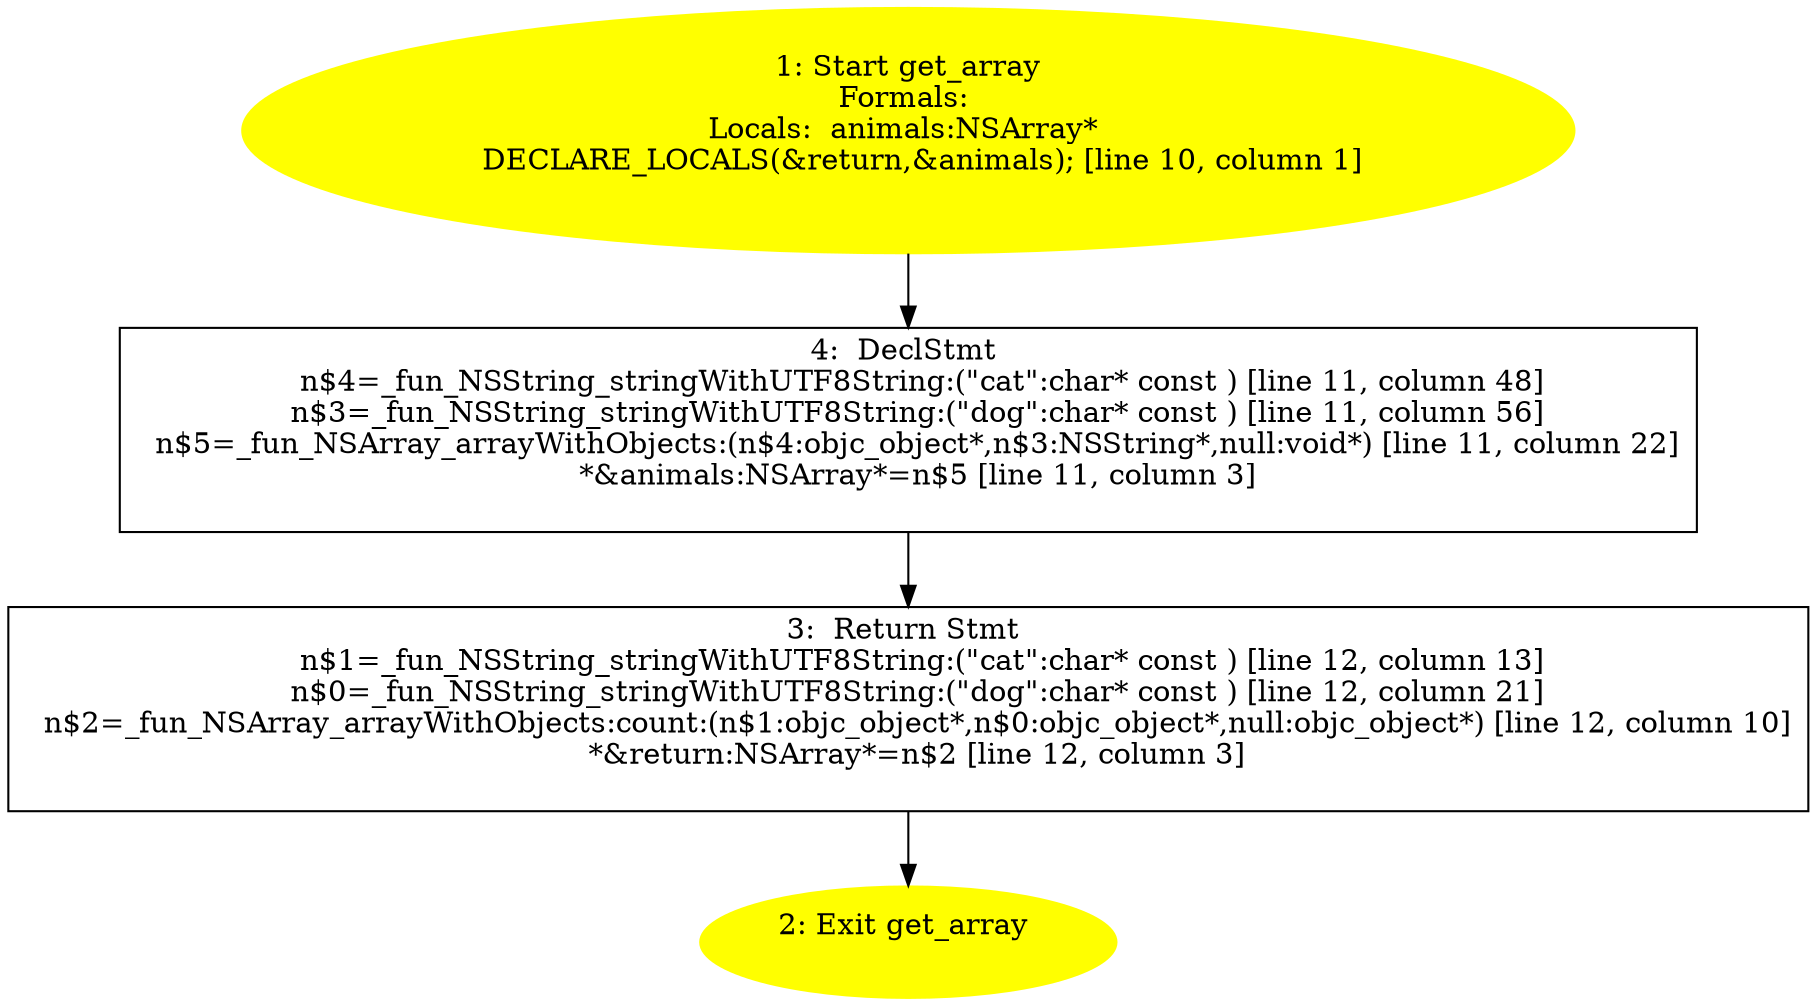 /* @generated */
digraph cfg {
"get_array.bca6b16c85e5b8ba530f380271b2ec79_1" [label="1: Start get_array\nFormals: \nLocals:  animals:NSArray* \n   DECLARE_LOCALS(&return,&animals); [line 10, column 1]\n " color=yellow style=filled]
	

	 "get_array.bca6b16c85e5b8ba530f380271b2ec79_1" -> "get_array.bca6b16c85e5b8ba530f380271b2ec79_4" ;
"get_array.bca6b16c85e5b8ba530f380271b2ec79_2" [label="2: Exit get_array \n  " color=yellow style=filled]
	

"get_array.bca6b16c85e5b8ba530f380271b2ec79_3" [label="3:  Return Stmt \n   n$1=_fun_NSString_stringWithUTF8String:(\"cat\":char* const ) [line 12, column 13]\n  n$0=_fun_NSString_stringWithUTF8String:(\"dog\":char* const ) [line 12, column 21]\n  n$2=_fun_NSArray_arrayWithObjects:count:(n$1:objc_object*,n$0:objc_object*,null:objc_object*) [line 12, column 10]\n  *&return:NSArray*=n$2 [line 12, column 3]\n " shape="box"]
	

	 "get_array.bca6b16c85e5b8ba530f380271b2ec79_3" -> "get_array.bca6b16c85e5b8ba530f380271b2ec79_2" ;
"get_array.bca6b16c85e5b8ba530f380271b2ec79_4" [label="4:  DeclStmt \n   n$4=_fun_NSString_stringWithUTF8String:(\"cat\":char* const ) [line 11, column 48]\n  n$3=_fun_NSString_stringWithUTF8String:(\"dog\":char* const ) [line 11, column 56]\n  n$5=_fun_NSArray_arrayWithObjects:(n$4:objc_object*,n$3:NSString*,null:void*) [line 11, column 22]\n  *&animals:NSArray*=n$5 [line 11, column 3]\n " shape="box"]
	

	 "get_array.bca6b16c85e5b8ba530f380271b2ec79_4" -> "get_array.bca6b16c85e5b8ba530f380271b2ec79_3" ;
}
